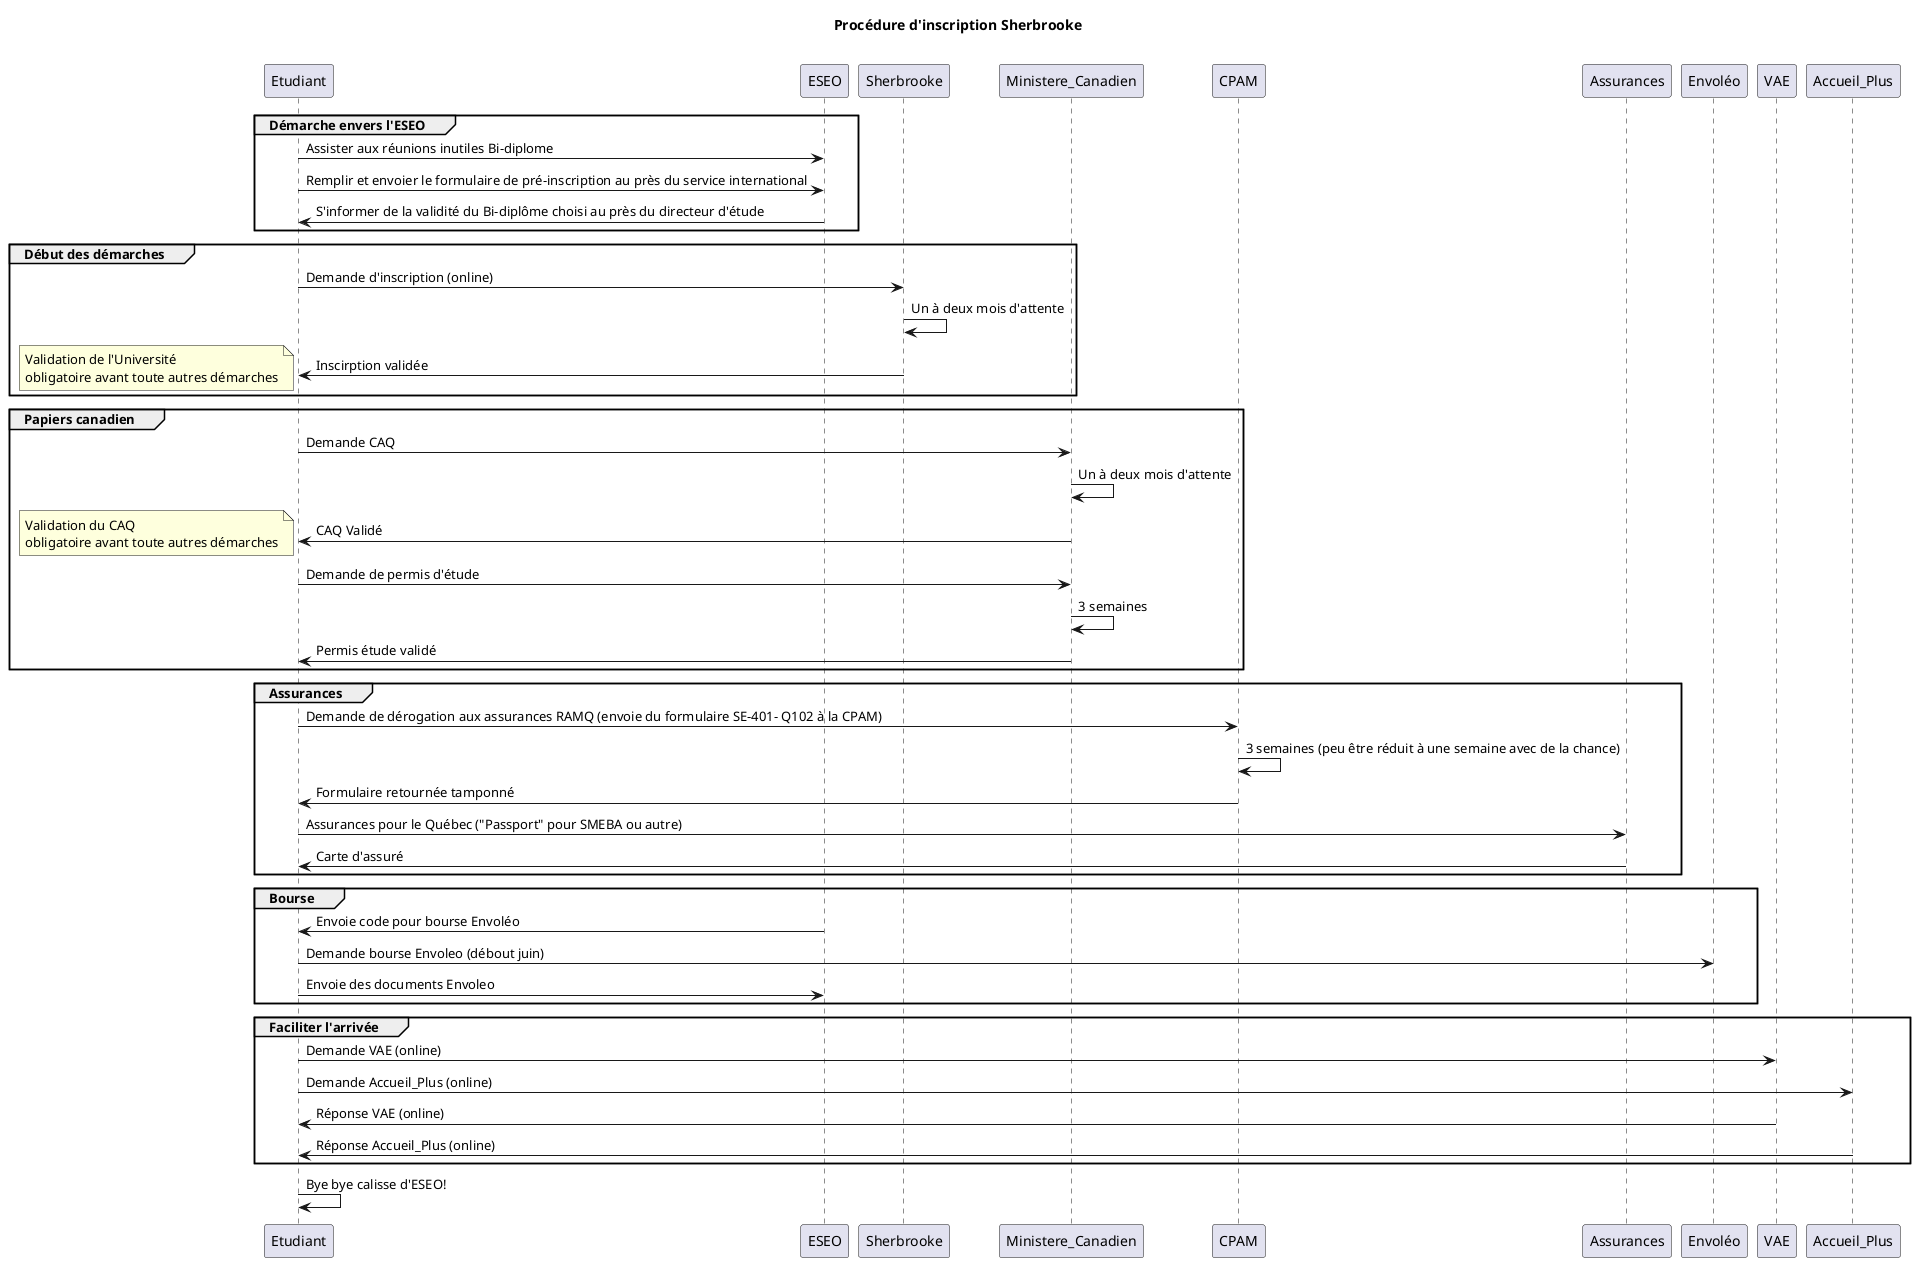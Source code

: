 @startuml

title Procédure d'inscription Sherbrooke \n

group Démarche envers l'ESEO
Etudiant -> ESEO: Assister aux réunions inutiles Bi-diplome
Etudiant -> ESEO: Remplir et envoier le formulaire de pré-inscription au près du service international
ESEO -> Etudiant: S'informer de la validité du Bi-diplôme choisi au près du directeur d'étude
end

group Début des démarches
Etudiant -> Sherbrooke: Demande d'inscription (online)
Sherbrooke -> Sherbrooke: Un à deux mois d'attente
Sherbrooke -> Etudiant: Inscirption validée
note left
Validation de l'Université
obligatoire avant toute autres démarches
end note
end

group Papiers canadien
Etudiant -> Ministere_Canadien: Demande CAQ
Ministere_Canadien -> Ministere_Canadien: Un à deux mois d'attente
Ministere_Canadien -> Etudiant: CAQ Validé
note left
Validation du CAQ
obligatoire avant toute autres démarches
end note
Etudiant -> Ministere_Canadien: Demande de permis d'étude
Ministere_Canadien -> Ministere_Canadien: 3 semaines
Ministere_Canadien -> Etudiant: Permis étude validé
end

group Assurances
Etudiant -> CPAM: Demande de dérogation aux assurances RAMQ (envoie du formulaire SE-401- Q102 à la CPAM)
CPAM -> CPAM: 3 semaines (peu être réduit à une semaine avec de la chance)
CPAM -> Etudiant: Formulaire retournée tamponné
Etudiant -> Assurances: Assurances pour le Québec ("Passport" pour SMEBA ou autre)
Assurances -> Etudiant: Carte d'assuré
end

group Bourse
ESEO -> Etudiant: Envoie code pour bourse Envoléo
Etudiant -> Envoléo: Demande bourse Envoleo (débout juin)
Etudiant -> ESEO: Envoie des documents Envoleo
end

group Faciliter l'arrivée
Etudiant -> VAE: Demande VAE (online)
Etudiant -> Accueil_Plus: Demande Accueil_Plus (online)
VAE -> Etudiant: Réponse VAE (online)
Accueil_Plus -> Etudiant: Réponse Accueil_Plus (online)
end

Etudiant -> Etudiant: Bye bye calisse d'ESEO!

@enduml
